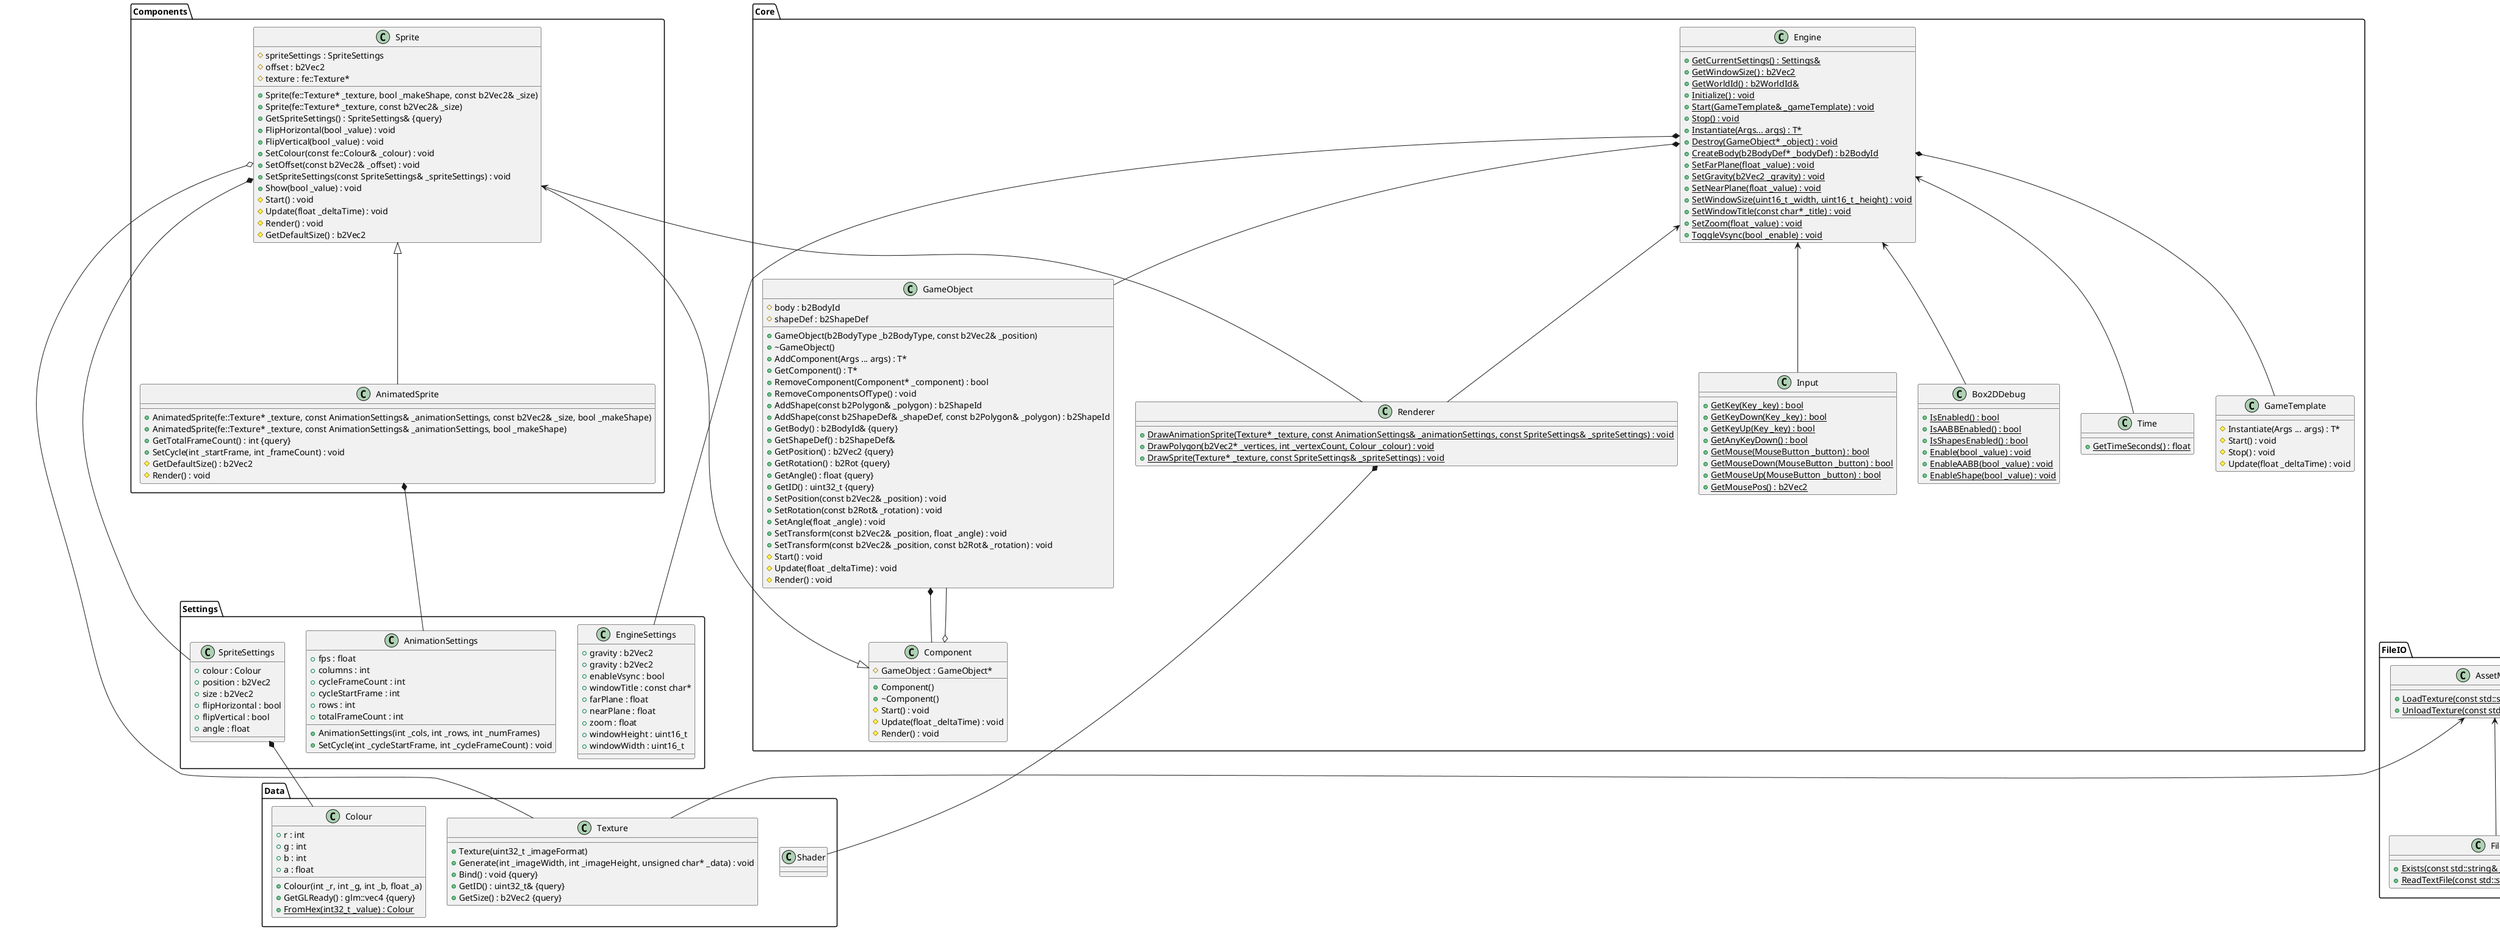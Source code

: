 @startuml

namespace Core{
    class Engine {
        +{static} GetCurrentSettings() : Settings&
        +{static} GetWindowSize() : b2Vec2
        +{static} GetWorldId() : b2WorldId&
        +{static} Initialize() : void
        +{static} Start(GameTemplate& _gameTemplate) : void
        +{static} Stop() : void
        +{static} Instantiate(Args... args) : T*
        +{static} Destroy(GameObject* _object) : void
        +{static} CreateBody(b2BodyDef* _bodyDef) : b2BodyId
        +{static} SetFarPlane(float _value) : void
        +{static} SetGravity(b2Vec2 _gravity) : void
        +{static} SetNearPlane(float _value) : void
        +{static} SetWindowSize(uint16_t _width, uint16_t _height) : void
        +{static} SetWindowTitle(const char* _title) : void
        +{static} SetZoom(float _value) : void
        +{static} ToggleVsync(bool _enable) : void
    }
    
    class GameTemplate {
        #Instantiate(Args ... args) : T*
        #Start() : void
        #Stop() : void
        #Update(float _deltaTime) : void
    }
    
    class GameObject {
        #body : b2BodyId
        #shapeDef : b2ShapeDef
        +GameObject(b2BodyType _b2BodyType, const b2Vec2& _position)
        +~GameObject()
        +AddComponent(Args ... args) : T*
        +GetComponent() : T*
        +RemoveComponent(Component* _component) : bool
        +RemoveComponentsOfType() : void
        +AddShape(const b2Polygon& _polygon) : b2ShapeId
        +AddShape(const b2ShapeDef& _shapeDef, const b2Polygon& _polygon) : b2ShapeId
        +GetBody() : b2BodyId& {query}
        +GetShapeDef() : b2ShapeDef&
        +GetPosition() : b2Vec2 {query}
        +GetRotation() : b2Rot {query}
        +GetAngle() : float {query}
        +GetID() : uint32_t {query}
        +SetPosition(const b2Vec2& _position) : void
        +SetRotation(const b2Rot& _rotation) : void
        +SetAngle(float _angle) : void
        +SetTransform(const b2Vec2& _position, float _angle) : void
        +SetTransform(const b2Vec2& _position, const b2Rot& _rotation) : void
        #Start() : void
        #Update(float _deltaTime) : void
        #Render() : void
    }
    
    class Component {
        +Component()
        +~Component()
        #GameObject : GameObject*
        #Start() : void
        #Update(float _deltaTime) : void
        #Render() : void
    }
    
    class Renderer {
        +{static} DrawAnimationSprite(Texture* _texture, const AnimationSettings& _animationSettings, const SpriteSettings& _spriteSettings) : void
        +{static} DrawPolygon(b2Vec2* _vertices, int _vertexCount, Colour _colour) : void
        +{static} DrawSprite(Texture* _texture, const SpriteSettings& _spriteSettings) : void
    }
    
    class Input {
        +{static} GetKey(Key _key) : bool
        +{static} GetKeyDown(Key _key) : bool
        +{static} GetKeyUp(Key _key) : bool
        +{static} GetAnyKeyDown() : bool
        +{static} GetMouse(MouseButton _button) : bool
        +{static} GetMouseDown(MouseButton _button) : bool
        +{static} GetMouseUp(MouseButton _button) : bool
        +{static} GetMousePos() : b2Vec2
    }
    
   
    
    class Box2DDebug {
        +{static} IsEnabled() : bool
        +{static} IsAABBEnabled() : bool
        +{static} IsShapesEnabled() : bool
        +{static} Enable(bool _value) : void
        +{static} EnableAABB(bool _value) : void
        +{static} EnableShape(bool _value) : void
    }
    
    class Time{
        +{static} GetTimeSeconds() : float
    }
}


namespace Data{
    class Texture {
        +Texture(uint32_t _imageFormat)
        +Generate(int _imageWidth, int _imageHeight, unsigned char* _data) : void
        +Bind() : void {query}
        +GetID() : uint32_t& {query}
        +GetSize() : b2Vec2 {query}
    }
    
   class Colour {
   		+r : int
   		+g : int
   		+b : int
   		+a : float
   		+Colour(int _r, int _g, int _b, float _a)
   		+GetGLReady() : glm::vec4 {query}
   		+{static} FromHex(int32_t _value) : Colour
   }
   
   class Shader
}

namespace Components{
    class AnimatedSprite {
        +AnimatedSprite(fe::Texture* _texture, const AnimationSettings& _animationSettings, const b2Vec2& _size, bool _makeShape)
        +AnimatedSprite(fe::Texture* _texture, const AnimationSettings& _animationSettings, bool _makeShape)
        +GetTotalFrameCount() : int {query}
        +SetCycle(int _startFrame, int _frameCount) : void
        #GetDefaultSize() : b2Vec2
        #Render() : void
    }

    class Sprite {
        +Sprite(fe::Texture* _texture, bool _makeShape, const b2Vec2& _size)
        +Sprite(fe::Texture* _texture, const b2Vec2& _size)
        +GetSpriteSettings() : SpriteSettings& {query}
        #spriteSettings : SpriteSettings
        #offset : b2Vec2
        #texture : fe::Texture*
        +FlipHorizontal(bool _value) : void
        +FlipVertical(bool _value) : void
        +SetColour(const fe::Colour& _colour) : void
        +SetOffset(const b2Vec2& _offset) : void
        +SetSpriteSettings(const SpriteSettings& _spriteSettings) : void
        +Show(bool _value) : void
        #Start() : void
        #Update(float _deltaTime) : void
        #Render() : void
        #GetDefaultSize() : b2Vec2
    }
}

namespace Settings{
    class EngineSettings {
        +gravity : b2Vec2
        +gravity : b2Vec2
        +enableVsync : bool
        +windowTitle : const char*
        +farPlane : float
        +nearPlane : float
        +zoom : float
        +windowHeight : uint16_t
        +windowWidth : uint16_t
    }
    
    class SpriteSettings {
        +colour : Colour
        +position : b2Vec2
        +size : b2Vec2
        +flipHorizontal : bool
        +flipVertical : bool
        +angle : float
    }
    
    class AnimationSettings {
        +AnimationSettings(int _cols, int _rows, int _numFrames)
        +fps : float
        +columns : int
        +cycleFrameCount : int
        +cycleStartFrame : int
        +rows : int
        +totalFrameCount : int
        +SetCycle(int _cycleStartFrame, int _cycleFrameCount) : void
    }
}

namespace FileIO {
    class AssetManager {
        +{static} LoadTexture(const std::string& _path) : Texture*
        +{static} UnloadTexture(const std::string& _path) : bool
    }

    class FileUtils {
        +{static} Exists(const std::string& _path) : bool
        +{static} ReadTextFile(const std::string& _path) : std::string
    }
}

AssetManager <-- Texture
AssetManager <-- FileUtils

Engine *-- GameObject
Engine *-- GameTemplate
Engine *-- EngineSettings
Engine <-- Input
Engine <-- Box2DDebug
Engine <-- Renderer
Engine <-- Time

GameObject *-- Component

Component <|-- Sprite
Component o-- GameObject

Renderer *-- Shader

Sprite <|-- AnimatedSprite
Sprite *-- SpriteSettings
Sprite o-- Texture
Sprite <-- Renderer

SpriteSettings *-- Colour

AnimatedSprite *-- AnimationSettings


@enduml
